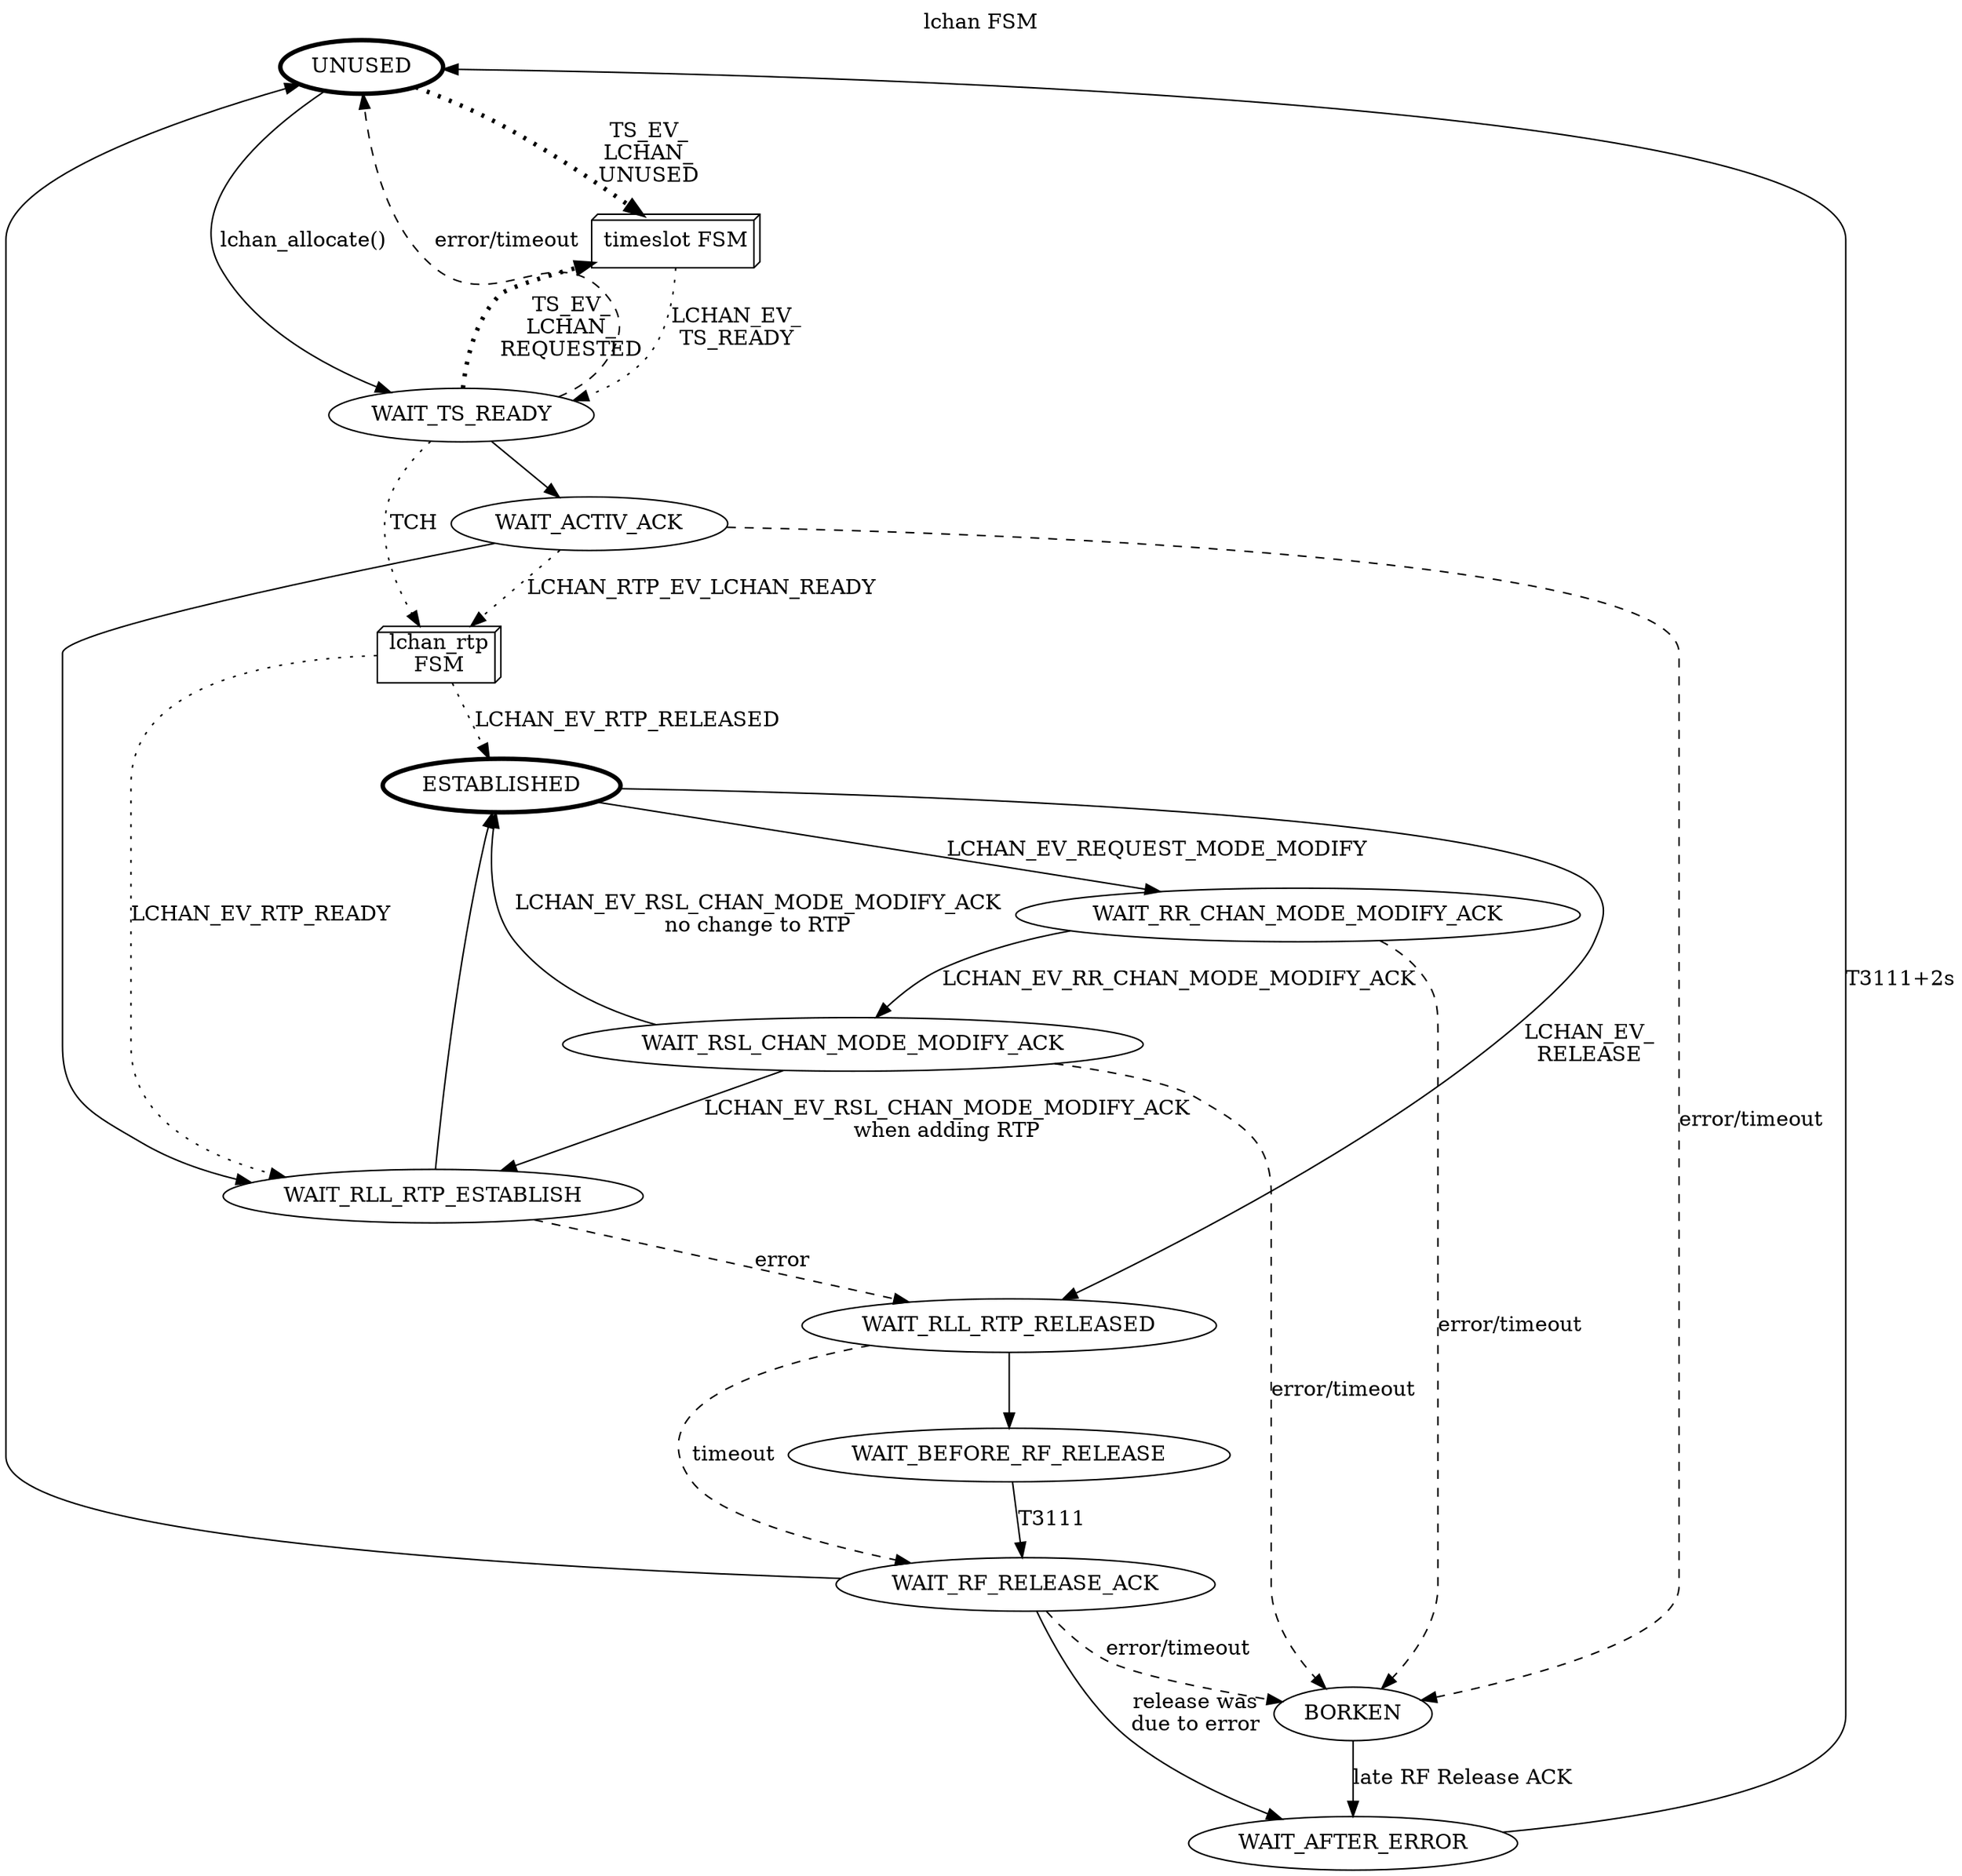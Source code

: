 digraph G {
rankdir=TB
labelloc=t; label="lchan FSM"
	
	invisible [style="invisible"]
	UNUSED [penwidth=3.0]
	ESTABLISHED [penwidth=3.0]
	
	ts [label="timeslot FSM",shape=box3d]
	rtp [label="lchan_rtp\nFSM",shape=box3d]

	UNUSED -> WAIT_TS_READY [label="lchan_allocate()"]
	WAIT_TS_READY -> WAIT_ACTIV_ACK
	WAIT_ACTIV_ACK -> WAIT_RLL_RTP_ESTABLISH
	WAIT_RLL_RTP_ESTABLISH -> ESTABLISHED

	ESTABLISHED -> WAIT_RLL_RTP_RELEASED [label="LCHAN_EV_\nRELEASE"]
	WAIT_RLL_RTP_RELEASED -> WAIT_BEFORE_RF_RELEASE
	WAIT_RLL_RTP_RELEASED -> WAIT_RF_RELEASE_ACK [label="timeout",style=dashed,constraint=false]

	WAIT_BEFORE_RF_RELEASE -> WAIT_RF_RELEASE_ACK [label="T3111"]
	WAIT_RF_RELEASE_ACK -> UNUSED
	WAIT_RF_RELEASE_ACK -> WAIT_AFTER_ERROR [label="release was\ndue to error"]
	WAIT_AFTER_ERROR -> UNUSED [label="T3111+2s"]

	WAIT_TS_READY -> ts [label="TS_EV_\nLCHAN_\nREQUESTED",style=dotted,penwidth=3]
	UNUSED -> ts [label="TS_EV_\nLCHAN_\nUNUSED",style=dotted,penwidth=3]
	ts -> WAIT_TS_READY [label="LCHAN_EV_\nTS_READY",style=dotted]

	WAIT_TS_READY -> rtp [label="TCH",style=dotted]

	WAIT_TS_READY -> UNUSED [label="error/timeout",style=dashed,constraint=false]
	{WAIT_ACTIV_ACK,WAIT_RF_RELEASE_ACK} -> BORKEN [label="error/timeout",style=dashed]
	BORKEN -> WAIT_AFTER_ERROR [label="late RF Release ACK"]
	WAIT_RLL_RTP_ESTABLISH -> WAIT_RLL_RTP_RELEASED [label=error,style=dashed]

	WAIT_ACTIV_ACK -> rtp [label="LCHAN_RTP_EV_LCHAN_READY",style=dotted]
	rtp -> WAIT_RLL_RTP_ESTABLISH [label="LCHAN_EV_RTP_READY",style=dotted]
	rtp -> ESTABLISHED [label="LCHAN_EV_RTP_RELEASED",style=dotted]

	ESTABLISHED -> WAIT_RR_CHAN_MODE_MODIFY_ACK [label="LCHAN_EV_REQUEST_MODE_MODIFY"]
	WAIT_RR_CHAN_MODE_MODIFY_ACK -> WAIT_RSL_CHAN_MODE_MODIFY_ACK [label="LCHAN_EV_RR_CHAN_MODE_MODIFY_ACK"]
	WAIT_RSL_CHAN_MODE_MODIFY_ACK -> WAIT_RLL_RTP_ESTABLISH [label="LCHAN_EV_RSL_CHAN_MODE_MODIFY_ACK\nwhen adding RTP"]
	WAIT_RSL_CHAN_MODE_MODIFY_ACK -> ESTABLISHED [label="LCHAN_EV_RSL_CHAN_MODE_MODIFY_ACK\nno change to RTP"]
	WAIT_RR_CHAN_MODE_MODIFY_ACK -> BORKEN [label="error/timeout",style=dashed]
	WAIT_RSL_CHAN_MODE_MODIFY_ACK -> BORKEN [label="error/timeout",style=dashed]
}
